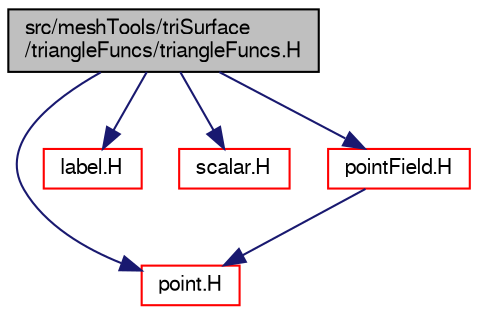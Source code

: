 digraph "src/meshTools/triSurface/triangleFuncs/triangleFuncs.H"
{
  bgcolor="transparent";
  edge [fontname="FreeSans",fontsize="10",labelfontname="FreeSans",labelfontsize="10"];
  node [fontname="FreeSans",fontsize="10",shape=record];
  Node0 [label="src/meshTools/triSurface\l/triangleFuncs/triangleFuncs.H",height=0.2,width=0.4,color="black", fillcolor="grey75", style="filled", fontcolor="black"];
  Node0 -> Node1 [color="midnightblue",fontsize="10",style="solid",fontname="FreeSans"];
  Node1 [label="point.H",height=0.2,width=0.4,color="red",URL="$a12059.html"];
  Node0 -> Node6 [color="midnightblue",fontsize="10",style="solid",fontname="FreeSans"];
  Node6 [label="label.H",height=0.2,width=0.4,color="red",URL="$a12371.html"];
  Node0 -> Node3 [color="midnightblue",fontsize="10",style="solid",fontname="FreeSans"];
  Node3 [label="scalar.H",height=0.2,width=0.4,color="red",URL="$a12533.html"];
  Node0 -> Node47 [color="midnightblue",fontsize="10",style="solid",fontname="FreeSans"];
  Node47 [label="pointField.H",height=0.2,width=0.4,color="red",URL="$a12062.html"];
  Node47 -> Node1 [color="midnightblue",fontsize="10",style="solid",fontname="FreeSans"];
}
